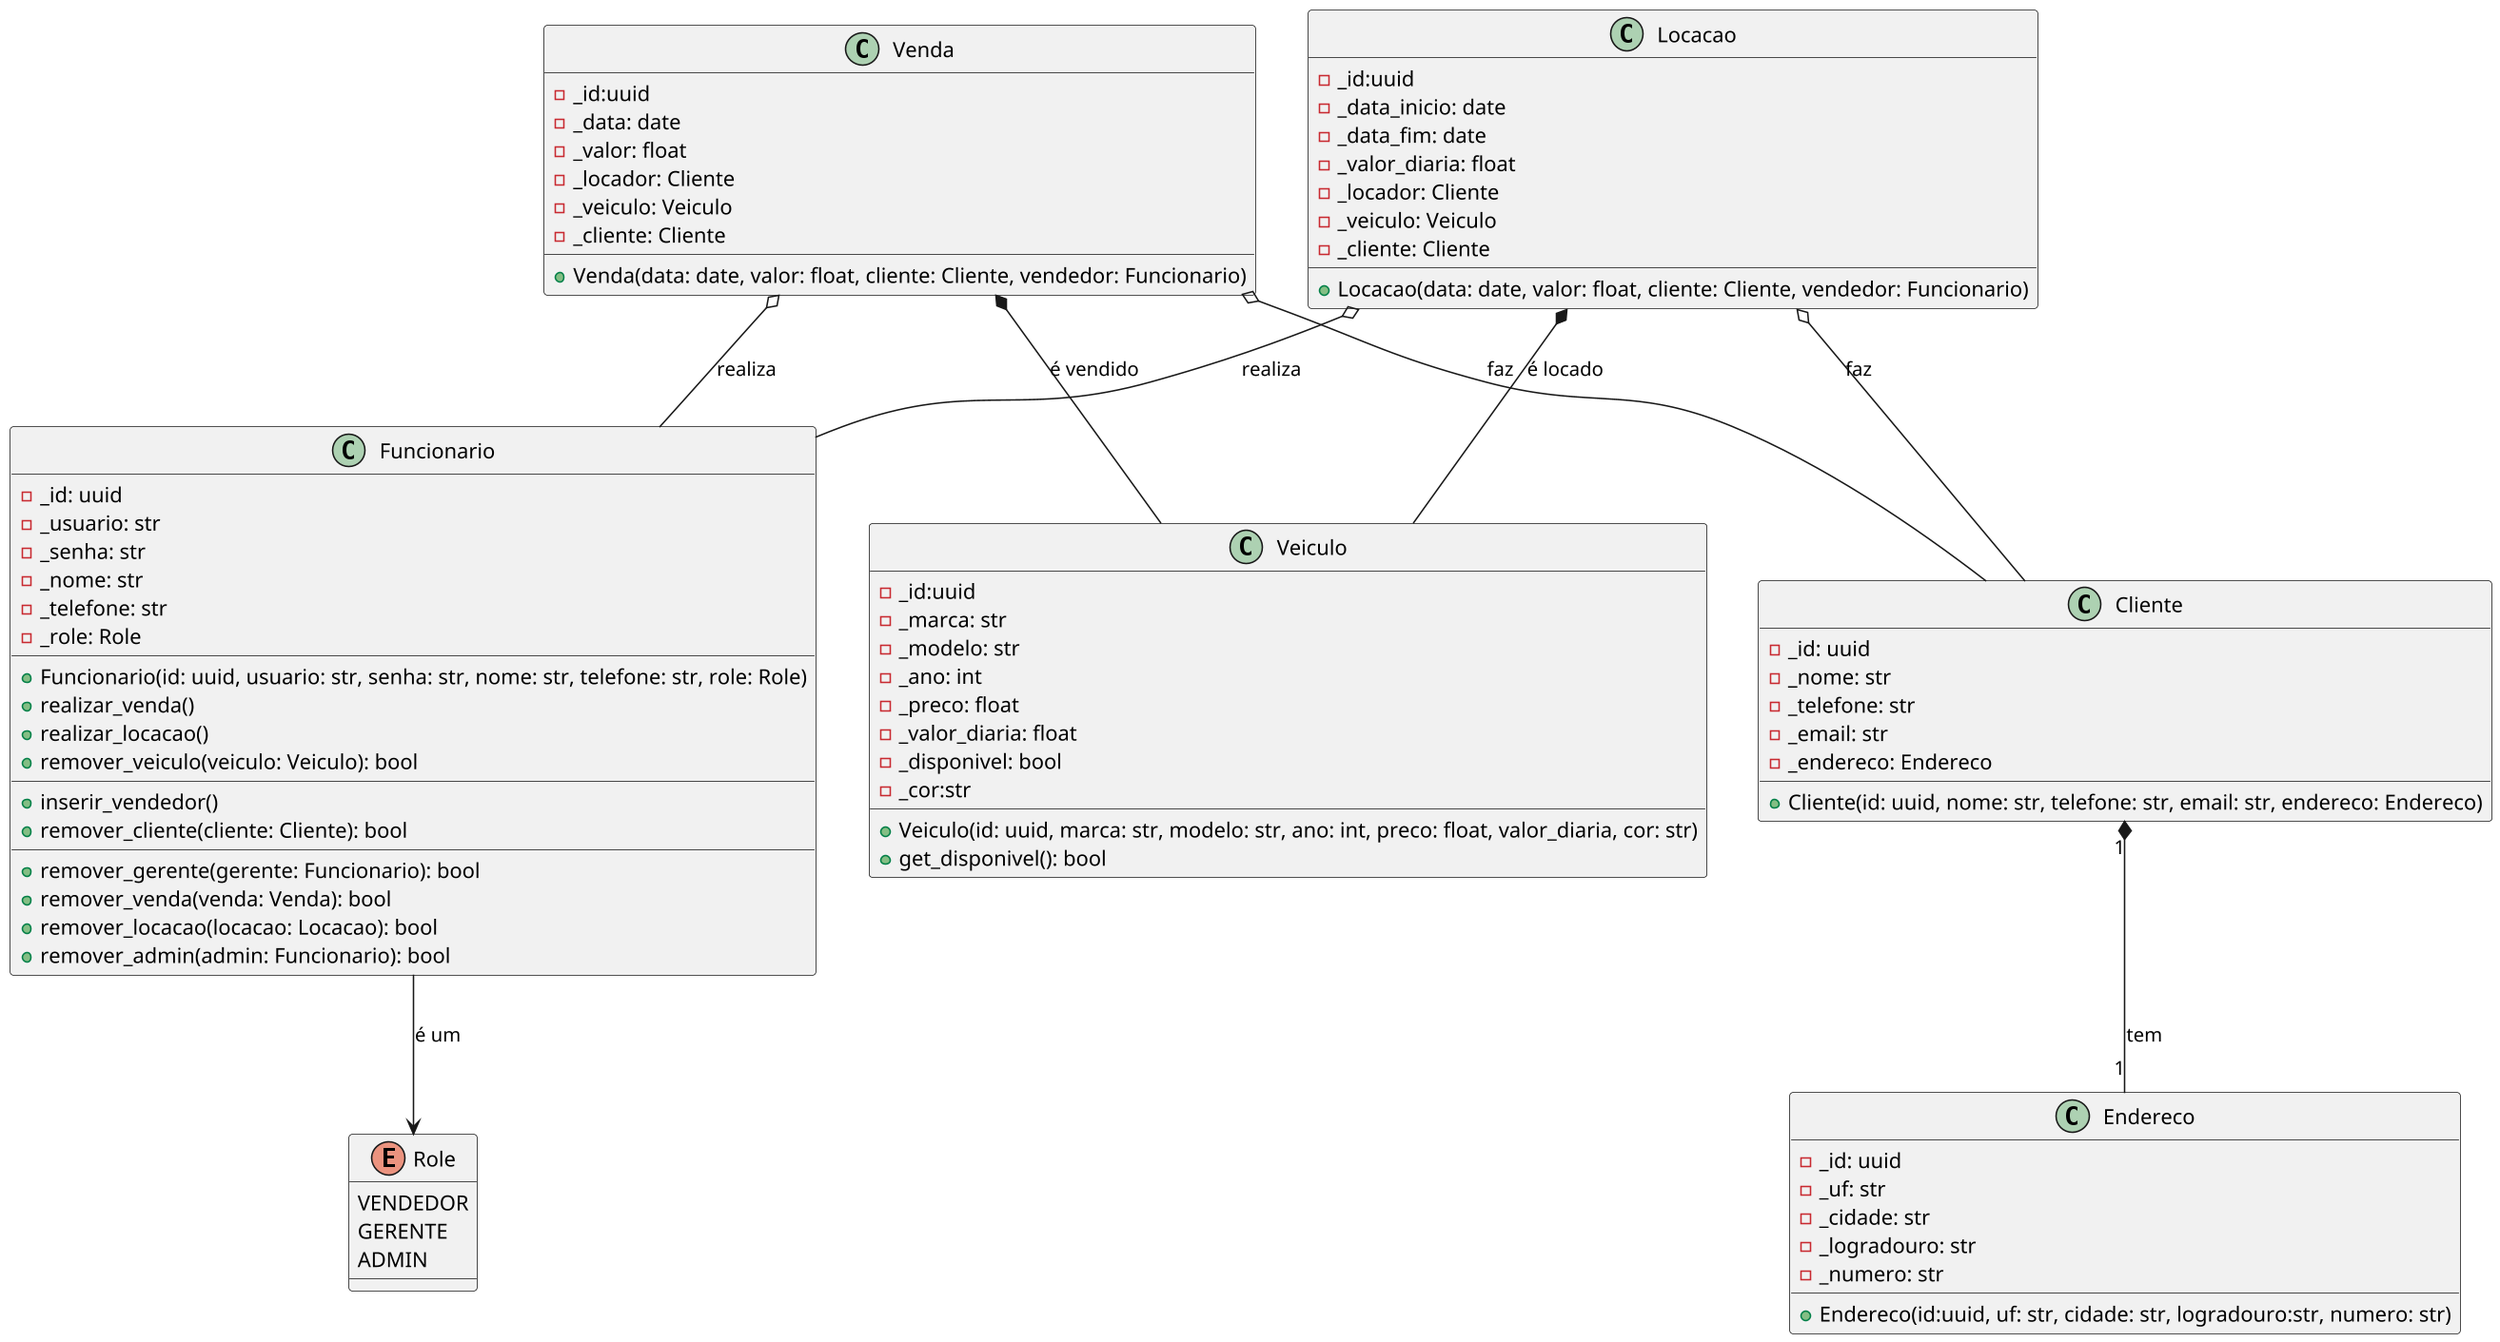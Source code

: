 @startuml SmartAuto
skinparam defaultFontName Hasklig
skinparam dpi 150

enum Role {
  VENDEDOR
  GERENTE
  ADMIN
}

class Funcionario {
  -_id: uuid
  -_usuario: str
  -_senha: str
  -_nome: str
  -_telefone: str
  -_role: Role
  __
  +Funcionario(id: uuid, usuario: str, senha: str, nome: str, telefone: str, role: Role)
  +realizar_venda()
  +realizar_locacao()
  +remover_veiculo(veiculo: Veiculo): bool
  __
  +inserir_vendedor()
  +remover_cliente(cliente: Cliente): bool
  __
  +remover_gerente(gerente: Funcionario): bool
  +remover_venda(venda: Venda): bool
  +remover_locacao(locacao: Locacao): bool
  +remover_admin(admin: Funcionario): bool
}
Funcionario --> Role : "é um"
class Cliente {
  -_id: uuid
  -_nome: str
  -_telefone: str
  -_email: str
  -_endereco: Endereco
  
  +Cliente(id: uuid, nome: str, telefone: str, email: str, endereco: Endereco)
}

class Endereco{
  -_id: uuid
  -_uf: str
  -_cidade: str
  -_logradouro: str
  -_numero: str
  +Endereco(id:uuid, uf: str, cidade: str, logradouro:str, numero: str)
}

class Venda {
  -_id:uuid
  -_data: date
  -_valor: float
  -_locador: Cliente
  -_veiculo: Veiculo
  -_cliente: Cliente

  +Venda(data: date, valor: float, cliente: Cliente, vendedor: Funcionario)
}

class Locacao {
  -_id:uuid
  -_data_inicio: date
  -_data_fim: date
  -_valor_diaria: float
  -_locador: Cliente
  -_veiculo: Veiculo
  -_cliente: Cliente

  +Locacao(data: date, valor: float, cliente: Cliente, vendedor: Funcionario)
}

class Veiculo {
  -_id:uuid
  -_marca: str
  -_modelo: str
  -_ano: int
  -_preco: float
  -_valor_diaria: float
  -_disponivel: bool
  -_cor:str
  +Veiculo(id: uuid, marca: str, modelo: str, ano: int, preco: float, valor_diaria, cor: str)
  +get_disponivel(): bool
}

Venda *-- Veiculo : "é vendido"
Venda o-- Cliente : "faz"
Venda o-- Funcionario : "realiza"

Locacao *-- Veiculo : "é locado"
Locacao o-- Cliente : "faz"
Locacao o-- Funcionario : "realiza"

Cliente "1"*-- "1"Endereco : "tem"

@enduml
